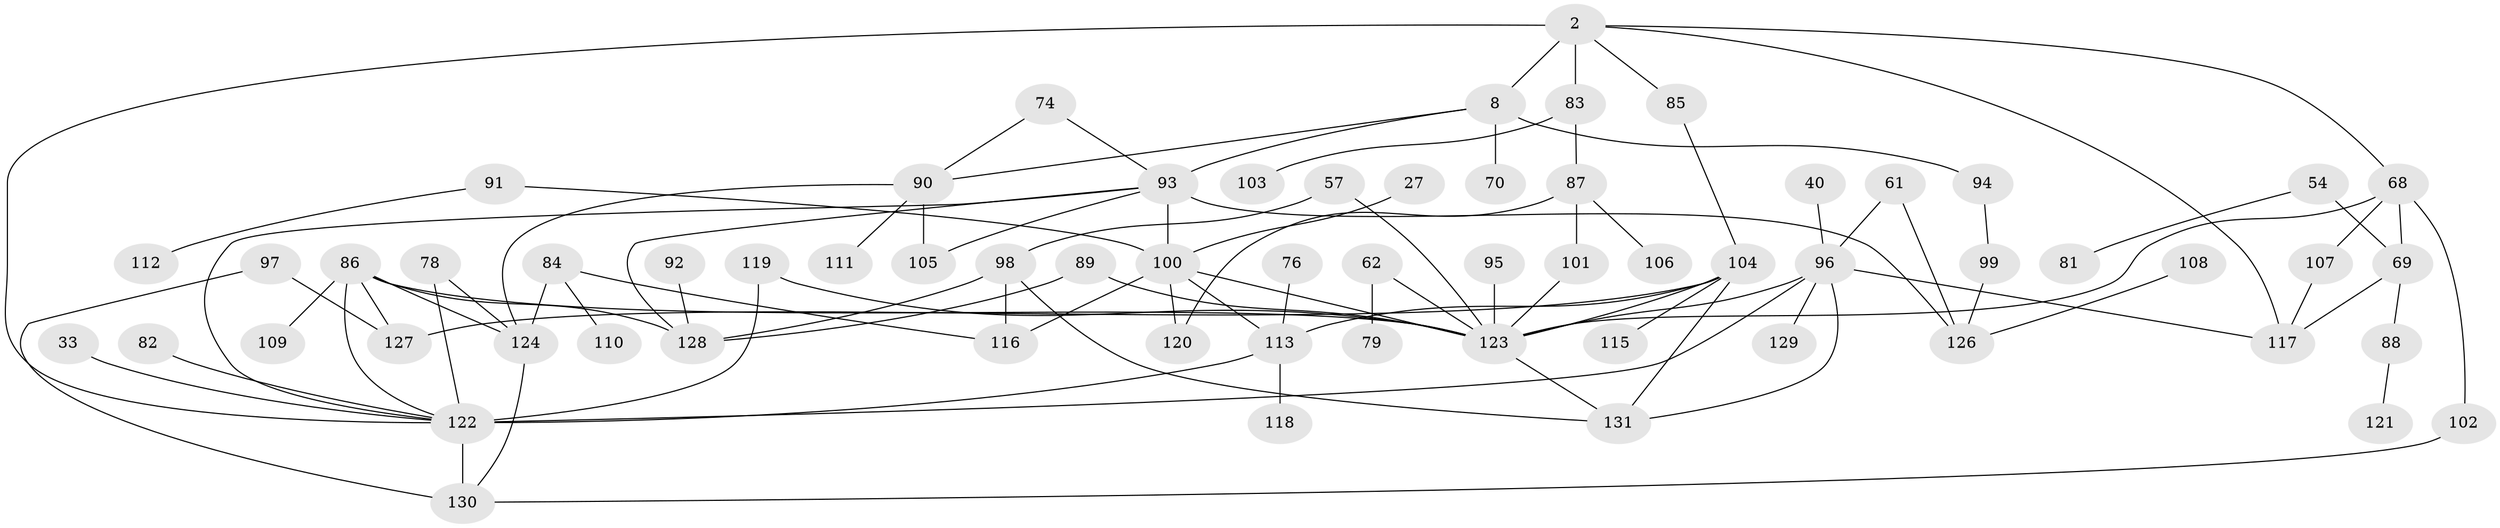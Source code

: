// original degree distribution, {5: 0.07633587786259542, 7: 0.007633587786259542, 6: 0.022900763358778626, 3: 0.1984732824427481, 4: 0.12213740458015267, 2: 0.33587786259541985, 1: 0.2366412213740458}
// Generated by graph-tools (version 1.1) at 2025/42/03/09/25 04:42:43]
// undirected, 65 vertices, 95 edges
graph export_dot {
graph [start="1"]
  node [color=gray90,style=filled];
  2;
  8 [super="+7"];
  27;
  33;
  40;
  54;
  57;
  61 [super="+58"];
  62;
  68 [super="+1"];
  69 [super="+50+46"];
  70;
  74;
  76;
  78 [super="+64"];
  79;
  81;
  82;
  83 [super="+6+36+67"];
  84 [super="+31"];
  85;
  86 [super="+45+55"];
  87;
  88 [super="+51"];
  89;
  90 [super="+49"];
  91;
  92;
  93 [super="+29+35+17"];
  94;
  95;
  96 [super="+28+71"];
  97;
  98;
  99;
  100 [super="+30+65"];
  101;
  102;
  103;
  104 [super="+66"];
  105;
  106;
  107;
  108;
  109;
  110;
  111;
  112;
  113 [super="+59"];
  115;
  116;
  117 [super="+5"];
  118;
  119;
  120 [super="+56"];
  121;
  122 [super="+114+60"];
  123 [super="+42+80+44+52"];
  124 [super="+20+38"];
  126 [super="+32+63"];
  127 [super="+75"];
  128 [super="+72+73"];
  129;
  130 [super="+125"];
  131 [super="+77"];
  2 -- 85;
  2 -- 8 [weight=2];
  2 -- 68;
  2 -- 83;
  2 -- 117;
  2 -- 122;
  8 -- 94;
  8 -- 70;
  8 -- 93 [weight=2];
  8 -- 90;
  27 -- 100;
  33 -- 122;
  40 -- 96;
  54 -- 81;
  54 -- 69;
  57 -- 98;
  57 -- 123;
  61 -- 96 [weight=2];
  61 -- 126;
  62 -- 79;
  62 -- 123;
  68 -- 69;
  68 -- 102;
  68 -- 107;
  68 -- 123;
  69 -- 117;
  69 -- 88;
  74 -- 93;
  74 -- 90;
  76 -- 113;
  78 -- 122;
  78 -- 124;
  82 -- 122;
  83 -- 87;
  83 -- 103;
  84 -- 116;
  84 -- 124;
  84 -- 110;
  85 -- 104;
  86 -- 109;
  86 -- 123;
  86 -- 122;
  86 -- 124;
  86 -- 128;
  86 -- 127;
  87 -- 101;
  87 -- 106;
  87 -- 120;
  88 -- 121;
  89 -- 123;
  89 -- 128;
  90 -- 111;
  90 -- 105;
  90 -- 124;
  91 -- 112;
  91 -- 100;
  92 -- 128;
  93 -- 105;
  93 -- 100 [weight=2];
  93 -- 122;
  93 -- 126;
  93 -- 128;
  94 -- 99;
  95 -- 123;
  96 -- 129;
  96 -- 122 [weight=2];
  96 -- 117;
  96 -- 123;
  96 -- 131;
  97 -- 130;
  97 -- 127;
  98 -- 116;
  98 -- 131;
  98 -- 128;
  99 -- 126;
  100 -- 116;
  100 -- 123;
  100 -- 120;
  100 -- 113;
  101 -- 123;
  102 -- 130;
  104 -- 115;
  104 -- 123 [weight=2];
  104 -- 127;
  104 -- 113;
  104 -- 131;
  107 -- 117;
  108 -- 126;
  113 -- 118;
  113 -- 122;
  119 -- 123;
  119 -- 122;
  122 -- 130 [weight=2];
  123 -- 131;
  124 -- 130;
}
